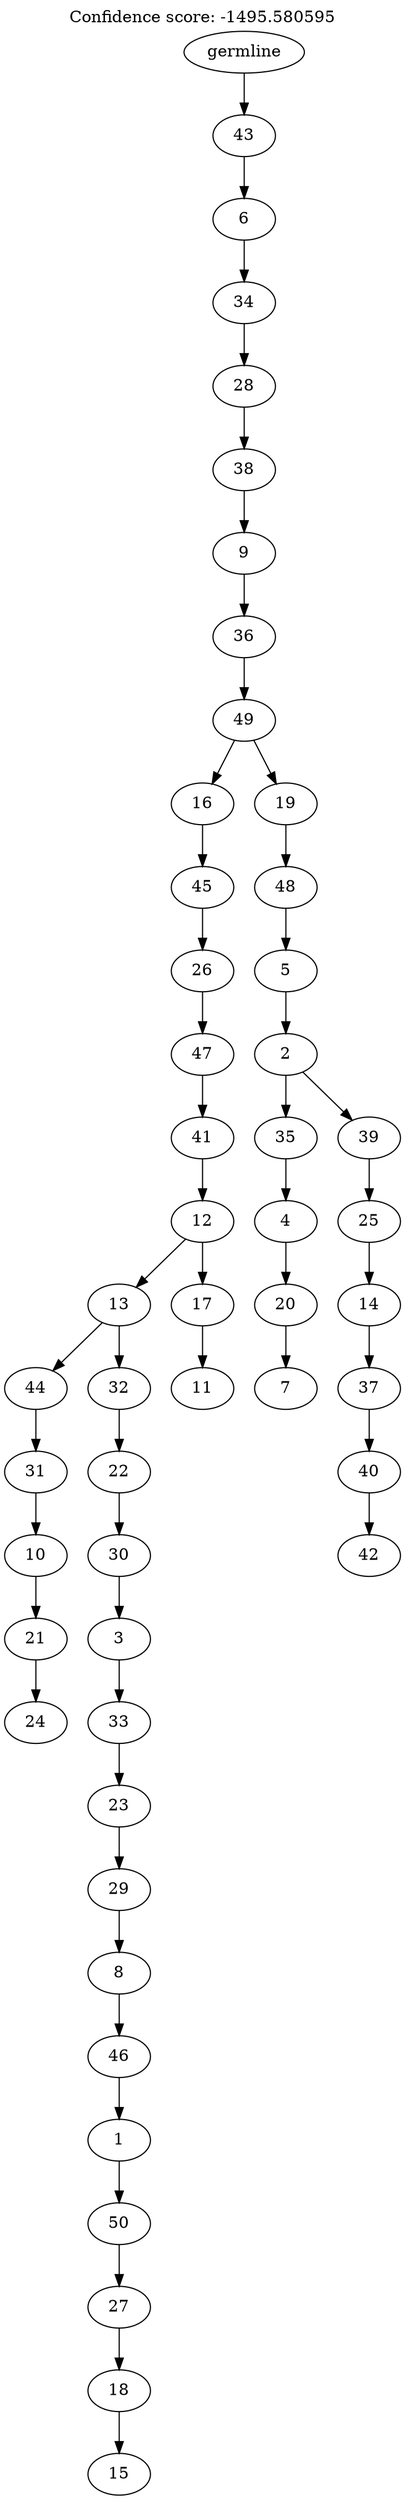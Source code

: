 digraph g {
	"49" -> "50";
	"50" [label="24"];
	"48" -> "49";
	"49" [label="21"];
	"47" -> "48";
	"48" [label="10"];
	"46" -> "47";
	"47" [label="31"];
	"44" -> "45";
	"45" [label="15"];
	"43" -> "44";
	"44" [label="18"];
	"42" -> "43";
	"43" [label="27"];
	"41" -> "42";
	"42" [label="50"];
	"40" -> "41";
	"41" [label="1"];
	"39" -> "40";
	"40" [label="46"];
	"38" -> "39";
	"39" [label="8"];
	"37" -> "38";
	"38" [label="29"];
	"36" -> "37";
	"37" [label="23"];
	"35" -> "36";
	"36" [label="33"];
	"34" -> "35";
	"35" [label="3"];
	"33" -> "34";
	"34" [label="30"];
	"32" -> "33";
	"33" [label="22"];
	"31" -> "32";
	"32" [label="32"];
	"31" -> "46";
	"46" [label="44"];
	"29" -> "30";
	"30" [label="11"];
	"28" -> "29";
	"29" [label="17"];
	"28" -> "31";
	"31" [label="13"];
	"27" -> "28";
	"28" [label="12"];
	"26" -> "27";
	"27" [label="41"];
	"25" -> "26";
	"26" [label="47"];
	"24" -> "25";
	"25" [label="26"];
	"23" -> "24";
	"24" [label="45"];
	"21" -> "22";
	"22" [label="7"];
	"20" -> "21";
	"21" [label="20"];
	"19" -> "20";
	"20" [label="4"];
	"17" -> "18";
	"18" [label="42"];
	"16" -> "17";
	"17" [label="40"];
	"15" -> "16";
	"16" [label="37"];
	"14" -> "15";
	"15" [label="14"];
	"13" -> "14";
	"14" [label="25"];
	"12" -> "13";
	"13" [label="39"];
	"12" -> "19";
	"19" [label="35"];
	"11" -> "12";
	"12" [label="2"];
	"10" -> "11";
	"11" [label="5"];
	"9" -> "10";
	"10" [label="48"];
	"8" -> "9";
	"9" [label="19"];
	"8" -> "23";
	"23" [label="16"];
	"7" -> "8";
	"8" [label="49"];
	"6" -> "7";
	"7" [label="36"];
	"5" -> "6";
	"6" [label="9"];
	"4" -> "5";
	"5" [label="38"];
	"3" -> "4";
	"4" [label="28"];
	"2" -> "3";
	"3" [label="34"];
	"1" -> "2";
	"2" [label="6"];
	"0" -> "1";
	"1" [label="43"];
	"0" [label="germline"];
	labelloc="t";
	label="Confidence score: -1495.580595";
}
